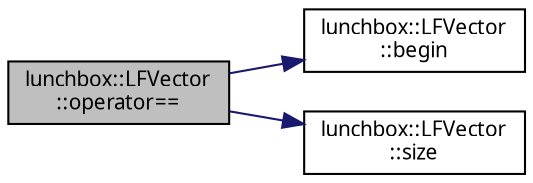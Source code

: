 digraph "lunchbox::LFVector::operator=="
{
  edge [fontname="Sans",fontsize="10",labelfontname="Sans",labelfontsize="10"];
  node [fontname="Sans",fontsize="10",shape=record];
  rankdir="LR";
  Node1 [label="lunchbox::LFVector\l::operator==",height=0.2,width=0.4,color="black", fillcolor="grey75", style="filled" fontcolor="black"];
  Node1 -> Node2 [color="midnightblue",fontsize="10",style="solid",fontname="Sans"];
  Node2 [label="lunchbox::LFVector\l::begin",height=0.2,width=0.4,color="black", fillcolor="white", style="filled",URL="$classlunchbox_1_1_l_f_vector.html#a7ba6772e64ec85ffdc0e3d805ed3ffbe"];
  Node1 -> Node3 [color="midnightblue",fontsize="10",style="solid",fontname="Sans"];
  Node3 [label="lunchbox::LFVector\l::size",height=0.2,width=0.4,color="black", fillcolor="white", style="filled",URL="$classlunchbox_1_1_l_f_vector.html#a4d77897f414a129531a925bfd3a5f4e7"];
}
